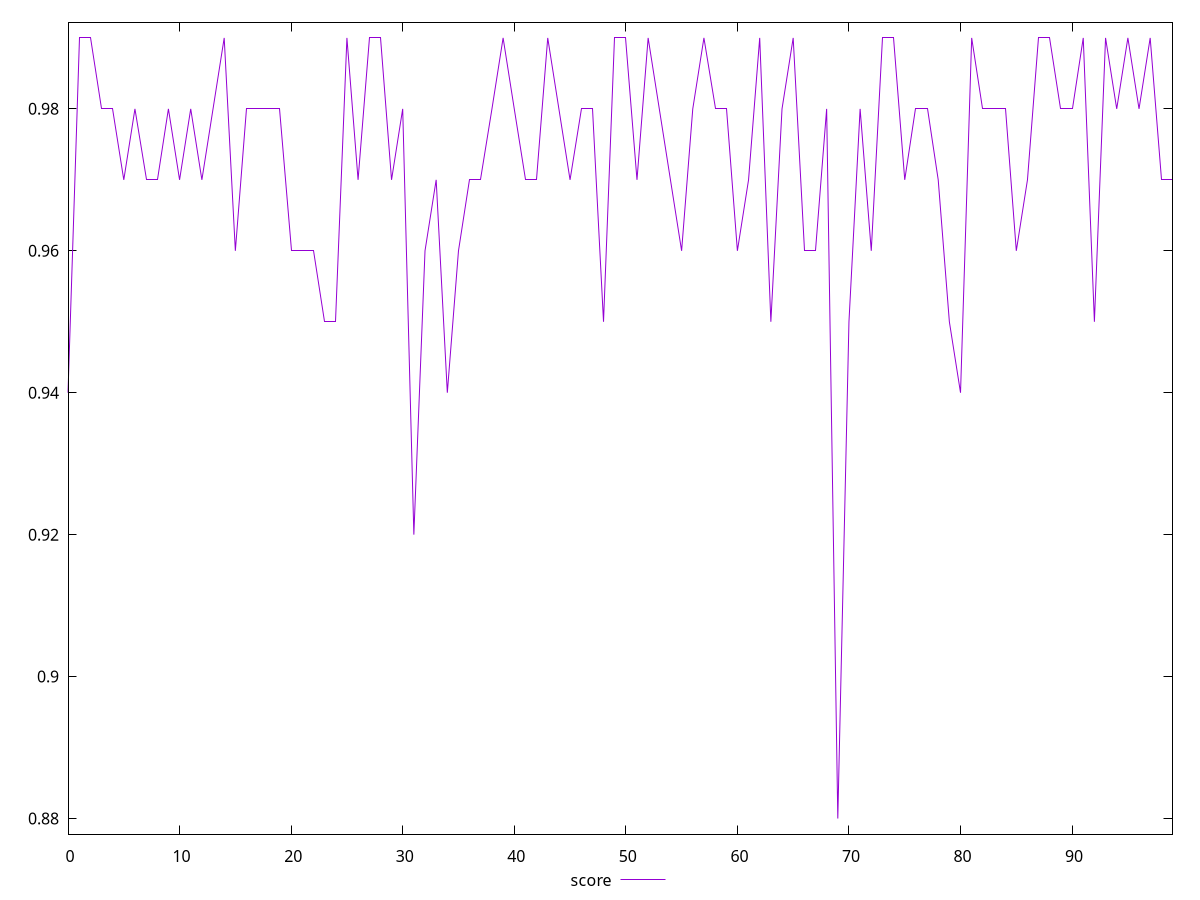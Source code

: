 reset

$score <<EOF
0 0.94
1 0.99
2 0.99
3 0.98
4 0.98
5 0.97
6 0.98
7 0.97
8 0.97
9 0.98
10 0.97
11 0.98
12 0.97
13 0.98
14 0.99
15 0.96
16 0.98
17 0.98
18 0.98
19 0.98
20 0.96
21 0.96
22 0.96
23 0.95
24 0.95
25 0.99
26 0.97
27 0.99
28 0.99
29 0.97
30 0.98
31 0.92
32 0.96
33 0.97
34 0.94
35 0.96
36 0.97
37 0.97
38 0.98
39 0.99
40 0.98
41 0.97
42 0.97
43 0.99
44 0.98
45 0.97
46 0.98
47 0.98
48 0.95
49 0.99
50 0.99
51 0.97
52 0.99
53 0.98
54 0.97
55 0.96
56 0.98
57 0.99
58 0.98
59 0.98
60 0.96
61 0.97
62 0.99
63 0.95
64 0.98
65 0.99
66 0.96
67 0.96
68 0.98
69 0.88
70 0.95
71 0.98
72 0.96
73 0.99
74 0.99
75 0.97
76 0.98
77 0.98
78 0.97
79 0.95
80 0.94
81 0.99
82 0.98
83 0.98
84 0.98
85 0.96
86 0.97
87 0.99
88 0.99
89 0.98
90 0.98
91 0.99
92 0.95
93 0.99
94 0.98
95 0.99
96 0.98
97 0.99
98 0.97
99 0.97
EOF

set key outside below
set xrange [0:99]
set yrange [0.8778:0.9922]
set trange [0.8778:0.9922]
set terminal svg size 640, 500 enhanced background rgb 'white'
set output "reports/report_00028_2021-02-24T12-49-42.674Z/first-contentful-paint/samples/agenda/score/values.svg"

plot $score title "score" with line

reset
